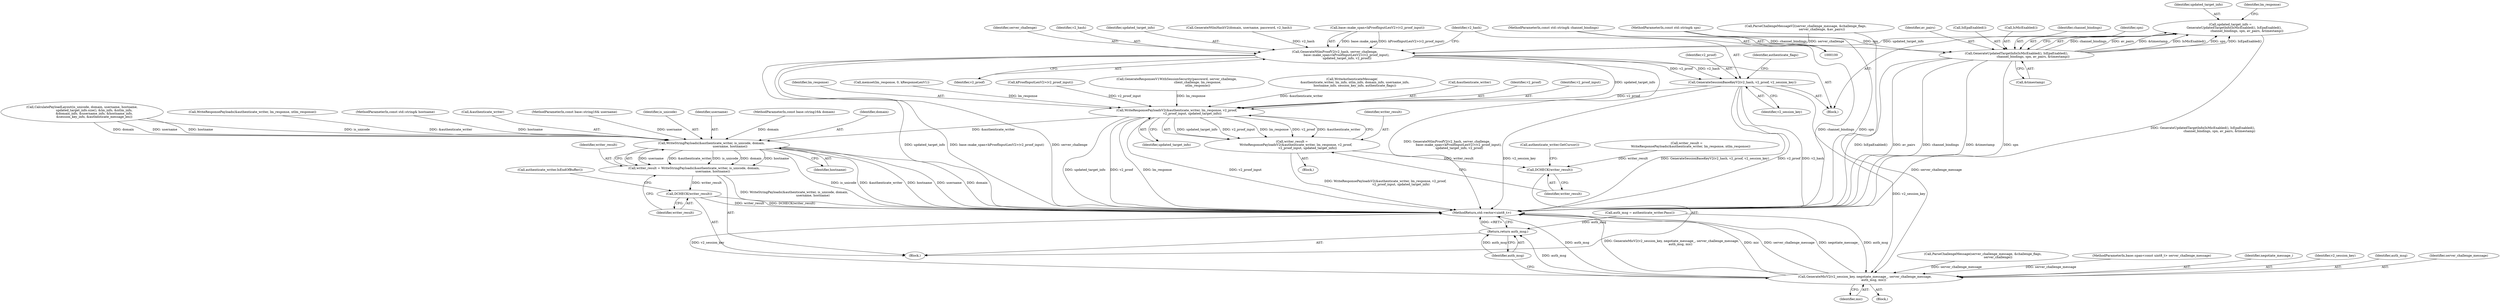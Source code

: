digraph "0_Chrome_9cfe470d793da6e09b966d435c8fa2ba1625d5fe_3@API" {
"1000153" [label="(Call,updated_target_info =\n        GenerateUpdatedTargetInfo(IsMicEnabled(), IsEpaEnabled(),\n                                  channel_bindings, spn, av_pairs, &timestamp))"];
"1000155" [label="(Call,GenerateUpdatedTargetInfo(IsMicEnabled(), IsEpaEnabled(),\n                                  channel_bindings, spn, av_pairs, &timestamp))"];
"1000105" [label="(MethodParameterIn,const std::string& channel_bindings)"];
"1000106" [label="(MethodParameterIn,const std::string& spn)"];
"1000186" [label="(Call,GenerateNtlmProofV2(v2_hash, server_challenge,\n                        base::make_span<kProofInputLenV2>(v2_proof_input),\n                         updated_target_info, v2_proof))"];
"1000196" [label="(Call,GenerateSessionBaseKeyV2(v2_hash, v2_proof, v2_session_key))"];
"1000303" [label="(Call,WriteResponsePayloadsV2(&authenticate_writer, lm_response, v2_proof,\n                                v2_proof_input, updated_target_info))"];
"1000301" [label="(Call,writer_result =\n        WriteResponsePayloadsV2(&authenticate_writer, lm_response, v2_proof,\n                                v2_proof_input, updated_target_info))"];
"1000329" [label="(Call,DCHECK(writer_result))"];
"1000338" [label="(Call,WriteStringPayloads(&authenticate_writer, is_unicode, domain,\n                                      username, hostname))"];
"1000336" [label="(Call,writer_result = WriteStringPayloads(&authenticate_writer, is_unicode, domain,\n                                      username, hostname))"];
"1000345" [label="(Call,DCHECK(writer_result))"];
"1000365" [label="(Call,GenerateMicV2(v2_session_key, negotiate_message_, server_challenge_message,\n                  auth_msg, mic))"];
"1000371" [label="(Return,return auth_msg;)"];
"1000160" [label="(Identifier,av_pairs)"];
"1000300" [label="(Block,)"];
"1000240" [label="(Call,CalculatePayloadLayout(is_unicode, domain, username, hostname,\n                         updated_target_info.size(), &lm_info, &ntlm_info,\n                         &domain_info, &username_info, &hostname_info,\n                         &session_key_info, &authenticate_message_len))"];
"1000324" [label="(Call,WriteResponsePayloads(&authenticate_writer, lm_response, ntlm_response))"];
"1000157" [label="(Call,IsEpaEnabled())"];
"1000219" [label="(Identifier,authenticate_flags)"];
"1000198" [label="(Identifier,v2_proof)"];
"1000104" [label="(MethodParameterIn,const std::string& hostname)"];
"1000197" [label="(Identifier,v2_hash)"];
"1000373" [label="(MethodReturn,std::vector<uint8_t>)"];
"1000370" [label="(Identifier,mic)"];
"1000156" [label="(Call,IsMicEnabled())"];
"1000158" [label="(Identifier,channel_bindings)"];
"1000163" [label="(Call,memset(lm_response, 0, kResponseLenV1))"];
"1000191" [label="(Call,kProofInputLenV2>(v2_proof_input))"];
"1000302" [label="(Identifier,writer_result)"];
"1000371" [label="(Return,return auth_msg;)"];
"1000187" [label="(Identifier,v2_hash)"];
"1000161" [label="(Call,&timestamp)"];
"1000365" [label="(Call,GenerateMicV2(v2_session_key, negotiate_message_, server_challenge_message,\n                  auth_msg, mic))"];
"1000155" [label="(Call,GenerateUpdatedTargetInfo(IsMicEnabled(), IsEpaEnabled(),\n                                  channel_bindings, spn, av_pairs, &timestamp))"];
"1000303" [label="(Call,WriteResponsePayloadsV2(&authenticate_writer, lm_response, v2_proof,\n                                v2_proof_input, updated_target_info))"];
"1000194" [label="(Identifier,updated_target_info)"];
"1000176" [label="(Call,GenerateNtlmHashV2(domain, username, password, v2_hash))"];
"1000199" [label="(Identifier,v2_session_key)"];
"1000204" [label="(Call,ParseChallengeMessage(server_challenge_message, &challenge_flags,\n                               server_challenge))"];
"1000189" [label="(Call,base::make_span<kProofInputLenV2>(v2_proof_input))"];
"1000211" [label="(Call,GenerateResponsesV1WithSessionSecurity(password, server_challenge,\n                                           client_challenge, lm_response,\n                                           ntlm_response))"];
"1000109" [label="(MethodParameterIn,base::span<const uint8_t> server_challenge_message)"];
"1000339" [label="(Call,&authenticate_writer)"];
"1000143" [label="(Call,ParseChallengeMessageV2(server_challenge_message, &challenge_flags,\n                                 server_challenge, &av_pairs))"];
"1000309" [label="(Identifier,updated_target_info)"];
"1000188" [label="(Identifier,server_challenge)"];
"1000358" [label="(Block,)"];
"1000367" [label="(Identifier,negotiate_message_)"];
"1000154" [label="(Identifier,updated_target_info)"];
"1000264" [label="(Call,WriteAuthenticateMessage(\n      &authenticate_writer, lm_info, ntlm_info, domain_info, username_info,\n      hostname_info, session_key_info, authenticate_flags))"];
"1000338" [label="(Call,WriteStringPayloads(&authenticate_writer, is_unicode, domain,\n                                      username, hostname))"];
"1000330" [label="(Identifier,writer_result)"];
"1000348" [label="(Call,authenticate_writer.IsEndOfBuffer())"];
"1000329" [label="(Call,DCHECK(writer_result))"];
"1000196" [label="(Call,GenerateSessionBaseKeyV2(v2_hash, v2_proof, v2_session_key))"];
"1000159" [label="(Identifier,spn)"];
"1000304" [label="(Call,&authenticate_writer)"];
"1000322" [label="(Call,writer_result =\n        WriteResponsePayloads(&authenticate_writer, lm_response, ntlm_response))"];
"1000345" [label="(Call,DCHECK(writer_result))"];
"1000110" [label="(Block,)"];
"1000366" [label="(Identifier,v2_session_key)"];
"1000102" [label="(MethodParameterIn,const base::string16& username)"];
"1000164" [label="(Identifier,lm_response)"];
"1000372" [label="(Identifier,auth_msg)"];
"1000307" [label="(Identifier,v2_proof)"];
"1000195" [label="(Identifier,v2_proof)"];
"1000341" [label="(Identifier,is_unicode)"];
"1000344" [label="(Identifier,hostname)"];
"1000346" [label="(Identifier,writer_result)"];
"1000369" [label="(Identifier,auth_msg)"];
"1000301" [label="(Call,writer_result =\n        WriteResponsePayloadsV2(&authenticate_writer, lm_response, v2_proof,\n                                v2_proof_input, updated_target_info))"];
"1000186" [label="(Call,GenerateNtlmProofV2(v2_hash, server_challenge,\n                        base::make_span<kProofInputLenV2>(v2_proof_input),\n                         updated_target_info, v2_proof))"];
"1000343" [label="(Identifier,username)"];
"1000153" [label="(Call,updated_target_info =\n        GenerateUpdatedTargetInfo(IsMicEnabled(), IsEpaEnabled(),\n                                  channel_bindings, spn, av_pairs, &timestamp))"];
"1000308" [label="(Identifier,v2_proof_input)"];
"1000337" [label="(Identifier,writer_result)"];
"1000105" [label="(MethodParameterIn,const std::string& channel_bindings)"];
"1000101" [label="(MethodParameterIn,const base::string16& domain)"];
"1000139" [label="(Block,)"];
"1000336" [label="(Call,writer_result = WriteStringPayloads(&authenticate_writer, is_unicode, domain,\n                                      username, hostname))"];
"1000332" [label="(Call,authenticate_writer.GetCursor())"];
"1000106" [label="(MethodParameterIn,const std::string& spn)"];
"1000353" [label="(Call,auth_msg = authenticate_writer.Pass())"];
"1000306" [label="(Identifier,lm_response)"];
"1000342" [label="(Identifier,domain)"];
"1000368" [label="(Identifier,server_challenge_message)"];
"1000153" -> "1000139"  [label="AST: "];
"1000153" -> "1000155"  [label="CFG: "];
"1000154" -> "1000153"  [label="AST: "];
"1000155" -> "1000153"  [label="AST: "];
"1000164" -> "1000153"  [label="CFG: "];
"1000153" -> "1000373"  [label="DDG: GenerateUpdatedTargetInfo(IsMicEnabled(), IsEpaEnabled(),\n                                  channel_bindings, spn, av_pairs, &timestamp)"];
"1000155" -> "1000153"  [label="DDG: channel_bindings"];
"1000155" -> "1000153"  [label="DDG: av_pairs"];
"1000155" -> "1000153"  [label="DDG: &timestamp"];
"1000155" -> "1000153"  [label="DDG: IsMicEnabled()"];
"1000155" -> "1000153"  [label="DDG: spn"];
"1000155" -> "1000153"  [label="DDG: IsEpaEnabled()"];
"1000153" -> "1000186"  [label="DDG: updated_target_info"];
"1000155" -> "1000161"  [label="CFG: "];
"1000156" -> "1000155"  [label="AST: "];
"1000157" -> "1000155"  [label="AST: "];
"1000158" -> "1000155"  [label="AST: "];
"1000159" -> "1000155"  [label="AST: "];
"1000160" -> "1000155"  [label="AST: "];
"1000161" -> "1000155"  [label="AST: "];
"1000155" -> "1000373"  [label="DDG: spn"];
"1000155" -> "1000373"  [label="DDG: IsEpaEnabled()"];
"1000155" -> "1000373"  [label="DDG: av_pairs"];
"1000155" -> "1000373"  [label="DDG: channel_bindings"];
"1000155" -> "1000373"  [label="DDG: &timestamp"];
"1000105" -> "1000155"  [label="DDG: channel_bindings"];
"1000106" -> "1000155"  [label="DDG: spn"];
"1000105" -> "1000100"  [label="AST: "];
"1000105" -> "1000373"  [label="DDG: channel_bindings"];
"1000106" -> "1000100"  [label="AST: "];
"1000106" -> "1000373"  [label="DDG: spn"];
"1000186" -> "1000139"  [label="AST: "];
"1000186" -> "1000195"  [label="CFG: "];
"1000187" -> "1000186"  [label="AST: "];
"1000188" -> "1000186"  [label="AST: "];
"1000189" -> "1000186"  [label="AST: "];
"1000194" -> "1000186"  [label="AST: "];
"1000195" -> "1000186"  [label="AST: "];
"1000197" -> "1000186"  [label="CFG: "];
"1000186" -> "1000373"  [label="DDG: server_challenge"];
"1000186" -> "1000373"  [label="DDG: GenerateNtlmProofV2(v2_hash, server_challenge,\n                        base::make_span<kProofInputLenV2>(v2_proof_input),\n                         updated_target_info, v2_proof)"];
"1000186" -> "1000373"  [label="DDG: updated_target_info"];
"1000186" -> "1000373"  [label="DDG: base::make_span<kProofInputLenV2>(v2_proof_input)"];
"1000176" -> "1000186"  [label="DDG: v2_hash"];
"1000143" -> "1000186"  [label="DDG: server_challenge"];
"1000189" -> "1000186"  [label="DDG: base::make_span"];
"1000189" -> "1000186"  [label="DDG: kProofInputLenV2>(v2_proof_input)"];
"1000186" -> "1000196"  [label="DDG: v2_hash"];
"1000186" -> "1000196"  [label="DDG: v2_proof"];
"1000186" -> "1000303"  [label="DDG: updated_target_info"];
"1000196" -> "1000139"  [label="AST: "];
"1000196" -> "1000199"  [label="CFG: "];
"1000197" -> "1000196"  [label="AST: "];
"1000198" -> "1000196"  [label="AST: "];
"1000199" -> "1000196"  [label="AST: "];
"1000219" -> "1000196"  [label="CFG: "];
"1000196" -> "1000373"  [label="DDG: v2_hash"];
"1000196" -> "1000373"  [label="DDG: v2_session_key"];
"1000196" -> "1000373"  [label="DDG: GenerateSessionBaseKeyV2(v2_hash, v2_proof, v2_session_key)"];
"1000196" -> "1000373"  [label="DDG: v2_proof"];
"1000196" -> "1000303"  [label="DDG: v2_proof"];
"1000196" -> "1000365"  [label="DDG: v2_session_key"];
"1000303" -> "1000301"  [label="AST: "];
"1000303" -> "1000309"  [label="CFG: "];
"1000304" -> "1000303"  [label="AST: "];
"1000306" -> "1000303"  [label="AST: "];
"1000307" -> "1000303"  [label="AST: "];
"1000308" -> "1000303"  [label="AST: "];
"1000309" -> "1000303"  [label="AST: "];
"1000301" -> "1000303"  [label="CFG: "];
"1000303" -> "1000373"  [label="DDG: updated_target_info"];
"1000303" -> "1000373"  [label="DDG: v2_proof"];
"1000303" -> "1000373"  [label="DDG: lm_response"];
"1000303" -> "1000373"  [label="DDG: v2_proof_input"];
"1000303" -> "1000301"  [label="DDG: updated_target_info"];
"1000303" -> "1000301"  [label="DDG: v2_proof_input"];
"1000303" -> "1000301"  [label="DDG: lm_response"];
"1000303" -> "1000301"  [label="DDG: v2_proof"];
"1000303" -> "1000301"  [label="DDG: &authenticate_writer"];
"1000264" -> "1000303"  [label="DDG: &authenticate_writer"];
"1000163" -> "1000303"  [label="DDG: lm_response"];
"1000211" -> "1000303"  [label="DDG: lm_response"];
"1000191" -> "1000303"  [label="DDG: v2_proof_input"];
"1000303" -> "1000338"  [label="DDG: &authenticate_writer"];
"1000301" -> "1000300"  [label="AST: "];
"1000302" -> "1000301"  [label="AST: "];
"1000330" -> "1000301"  [label="CFG: "];
"1000301" -> "1000373"  [label="DDG: WriteResponsePayloadsV2(&authenticate_writer, lm_response, v2_proof,\n                                v2_proof_input, updated_target_info)"];
"1000301" -> "1000329"  [label="DDG: writer_result"];
"1000329" -> "1000110"  [label="AST: "];
"1000329" -> "1000330"  [label="CFG: "];
"1000330" -> "1000329"  [label="AST: "];
"1000332" -> "1000329"  [label="CFG: "];
"1000322" -> "1000329"  [label="DDG: writer_result"];
"1000338" -> "1000336"  [label="AST: "];
"1000338" -> "1000344"  [label="CFG: "];
"1000339" -> "1000338"  [label="AST: "];
"1000341" -> "1000338"  [label="AST: "];
"1000342" -> "1000338"  [label="AST: "];
"1000343" -> "1000338"  [label="AST: "];
"1000344" -> "1000338"  [label="AST: "];
"1000336" -> "1000338"  [label="CFG: "];
"1000338" -> "1000373"  [label="DDG: &authenticate_writer"];
"1000338" -> "1000373"  [label="DDG: hostname"];
"1000338" -> "1000373"  [label="DDG: username"];
"1000338" -> "1000373"  [label="DDG: domain"];
"1000338" -> "1000373"  [label="DDG: is_unicode"];
"1000338" -> "1000336"  [label="DDG: username"];
"1000338" -> "1000336"  [label="DDG: &authenticate_writer"];
"1000338" -> "1000336"  [label="DDG: is_unicode"];
"1000338" -> "1000336"  [label="DDG: domain"];
"1000338" -> "1000336"  [label="DDG: hostname"];
"1000324" -> "1000338"  [label="DDG: &authenticate_writer"];
"1000240" -> "1000338"  [label="DDG: is_unicode"];
"1000240" -> "1000338"  [label="DDG: domain"];
"1000240" -> "1000338"  [label="DDG: username"];
"1000240" -> "1000338"  [label="DDG: hostname"];
"1000101" -> "1000338"  [label="DDG: domain"];
"1000102" -> "1000338"  [label="DDG: username"];
"1000104" -> "1000338"  [label="DDG: hostname"];
"1000336" -> "1000110"  [label="AST: "];
"1000337" -> "1000336"  [label="AST: "];
"1000346" -> "1000336"  [label="CFG: "];
"1000336" -> "1000373"  [label="DDG: WriteStringPayloads(&authenticate_writer, is_unicode, domain,\n                                      username, hostname)"];
"1000336" -> "1000345"  [label="DDG: writer_result"];
"1000345" -> "1000110"  [label="AST: "];
"1000345" -> "1000346"  [label="CFG: "];
"1000346" -> "1000345"  [label="AST: "];
"1000348" -> "1000345"  [label="CFG: "];
"1000345" -> "1000373"  [label="DDG: writer_result"];
"1000345" -> "1000373"  [label="DDG: DCHECK(writer_result)"];
"1000365" -> "1000358"  [label="AST: "];
"1000365" -> "1000370"  [label="CFG: "];
"1000366" -> "1000365"  [label="AST: "];
"1000367" -> "1000365"  [label="AST: "];
"1000368" -> "1000365"  [label="AST: "];
"1000369" -> "1000365"  [label="AST: "];
"1000370" -> "1000365"  [label="AST: "];
"1000372" -> "1000365"  [label="CFG: "];
"1000365" -> "1000373"  [label="DDG: auth_msg"];
"1000365" -> "1000373"  [label="DDG: GenerateMicV2(v2_session_key, negotiate_message_, server_challenge_message,\n                  auth_msg, mic)"];
"1000365" -> "1000373"  [label="DDG: mic"];
"1000365" -> "1000373"  [label="DDG: server_challenge_message"];
"1000365" -> "1000373"  [label="DDG: negotiate_message_"];
"1000365" -> "1000373"  [label="DDG: v2_session_key"];
"1000143" -> "1000365"  [label="DDG: server_challenge_message"];
"1000204" -> "1000365"  [label="DDG: server_challenge_message"];
"1000109" -> "1000365"  [label="DDG: server_challenge_message"];
"1000353" -> "1000365"  [label="DDG: auth_msg"];
"1000365" -> "1000371"  [label="DDG: auth_msg"];
"1000371" -> "1000110"  [label="AST: "];
"1000371" -> "1000372"  [label="CFG: "];
"1000372" -> "1000371"  [label="AST: "];
"1000373" -> "1000371"  [label="CFG: "];
"1000371" -> "1000373"  [label="DDG: <RET>"];
"1000372" -> "1000371"  [label="DDG: auth_msg"];
"1000353" -> "1000371"  [label="DDG: auth_msg"];
}

